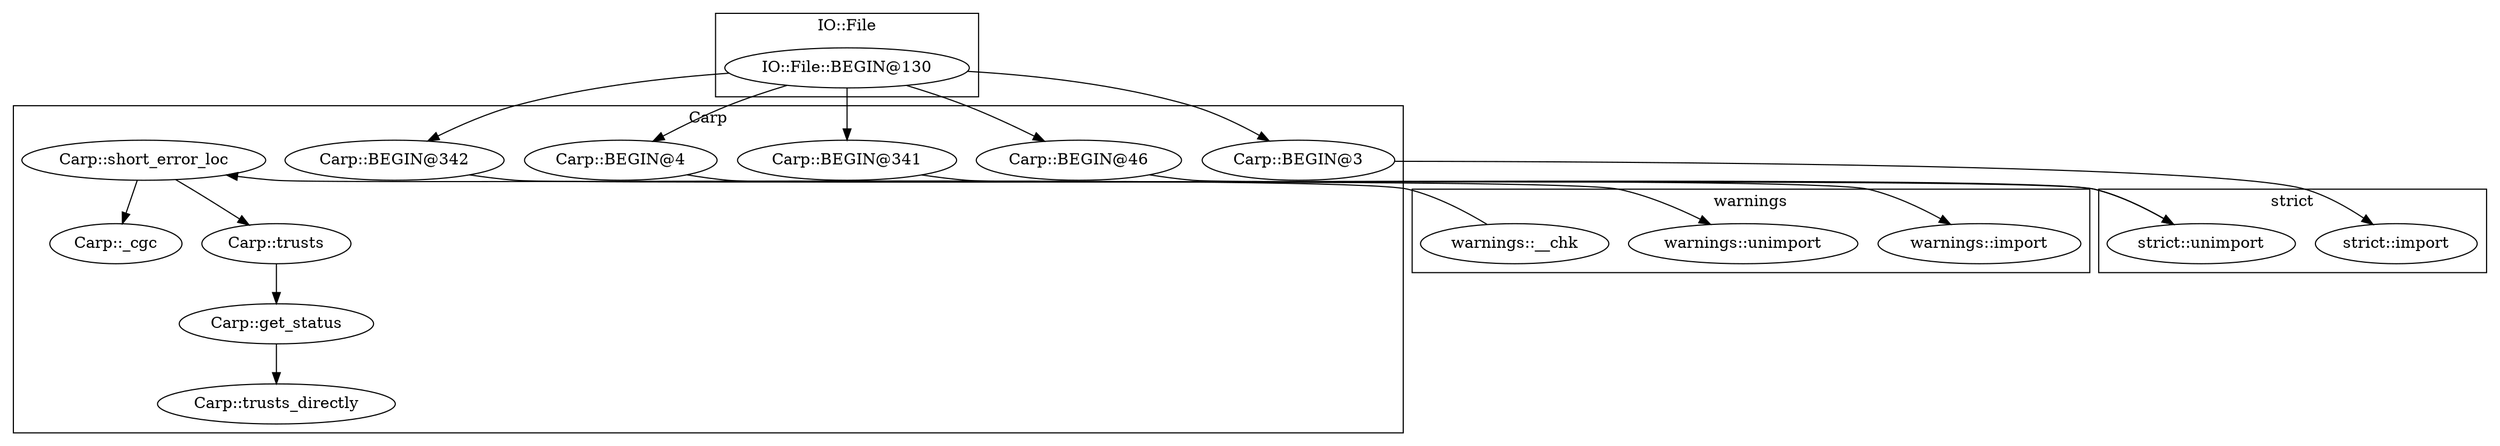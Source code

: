 digraph {
graph [overlap=false]
subgraph cluster_warnings {
	label="warnings";
	"warnings::unimport";
	"warnings::__chk";
	"warnings::import";
}
subgraph cluster_IO_File {
	label="IO::File";
	"IO::File::BEGIN@130";
}
subgraph cluster_strict {
	label="strict";
	"strict::import";
	"strict::unimport";
}
subgraph cluster_Carp {
	label="Carp";
	"Carp::BEGIN@46";
	"Carp::BEGIN@4";
	"Carp::get_status";
	"Carp::short_error_loc";
	"Carp::BEGIN@342";
	"Carp::BEGIN@341";
	"Carp::trusts";
	"Carp::trusts_directly";
	"Carp::_cgc";
	"Carp::BEGIN@3";
}
"Carp::BEGIN@342" -> "warnings::unimport";
"IO::File::BEGIN@130" -> "Carp::BEGIN@342";
"IO::File::BEGIN@130" -> "Carp::BEGIN@46";
"IO::File::BEGIN@130" -> "Carp::BEGIN@4";
"Carp::BEGIN@46" -> "strict::unimport";
"Carp::BEGIN@341" -> "strict::unimport";
"IO::File::BEGIN@130" -> "Carp::BEGIN@341";
"Carp::get_status" -> "Carp::trusts_directly";
"Carp::BEGIN@4" -> "warnings::import";
"Carp::short_error_loc" -> "Carp::_cgc";
"IO::File::BEGIN@130" -> "Carp::BEGIN@3";
"warnings::__chk" -> "Carp::short_error_loc";
"Carp::short_error_loc" -> "Carp::trusts";
"Carp::trusts" -> "Carp::get_status";
"Carp::BEGIN@3" -> "strict::import";
}
